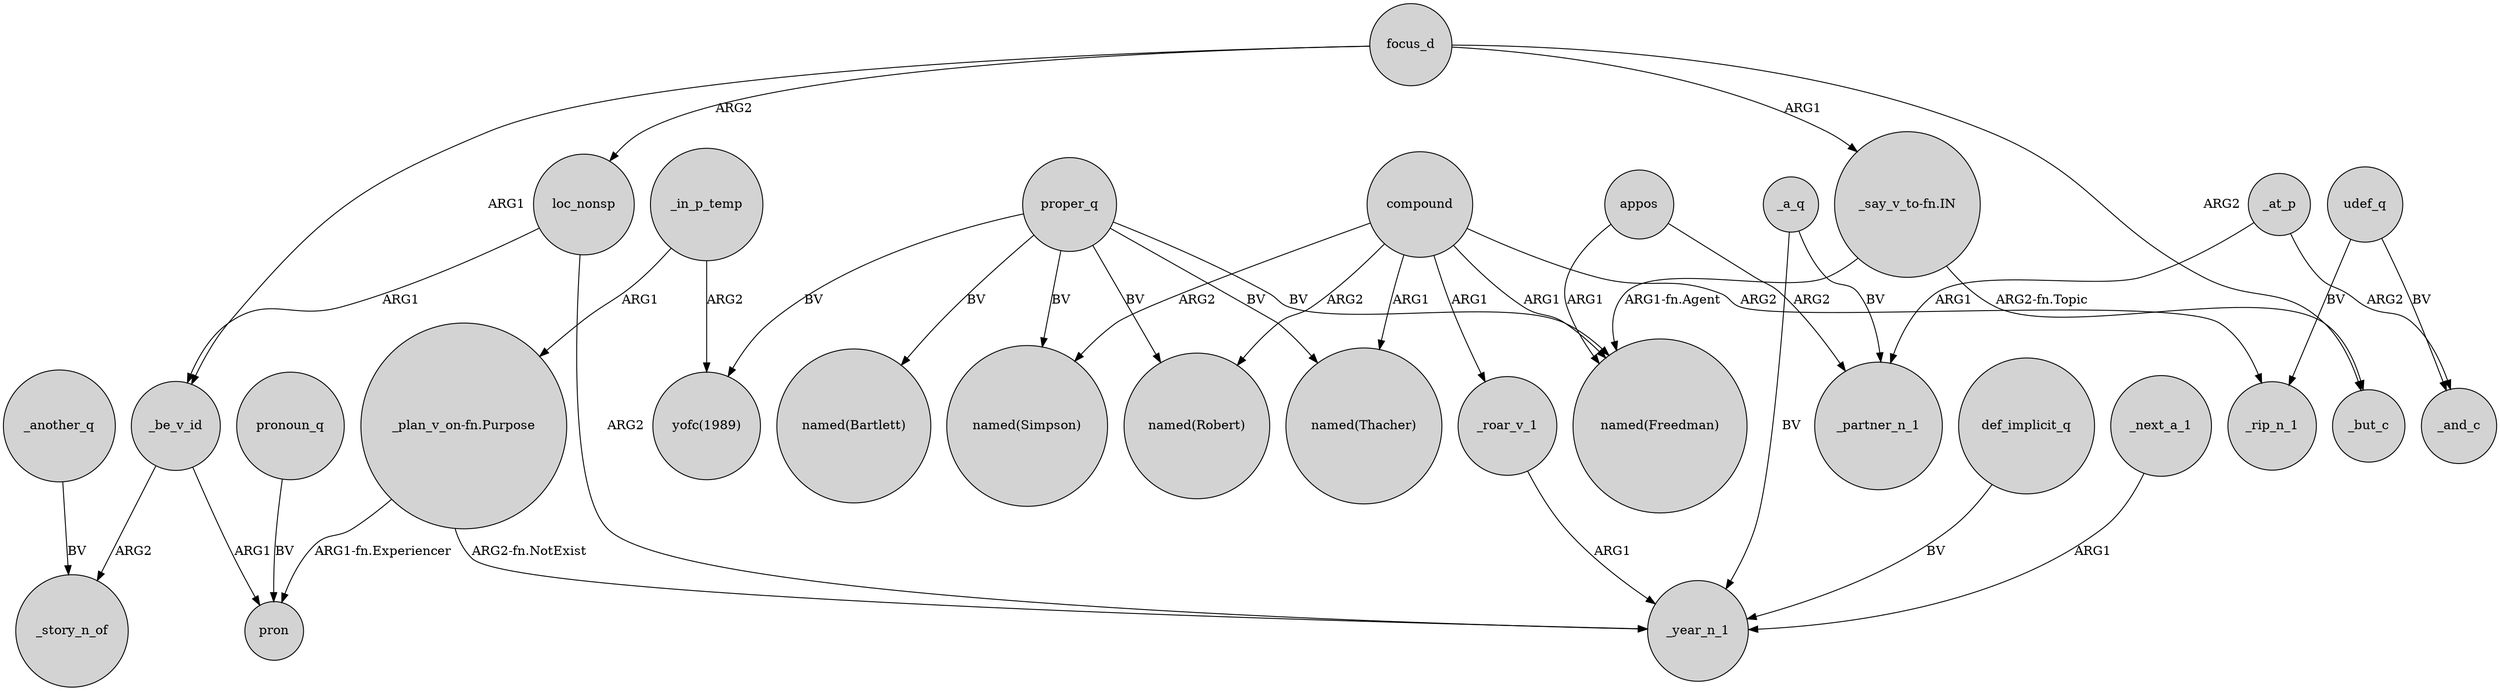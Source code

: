 digraph {
	node [shape=circle style=filled]
	_in_p_temp -> "yofc(1989)" [label=ARG2]
	focus_d -> loc_nonsp [label=ARG2]
	compound -> "named(Freedman)" [label=ARG1]
	appos -> "named(Freedman)" [label=ARG1]
	def_implicit_q -> _year_n_1 [label=BV]
	proper_q -> "named(Simpson)" [label=BV]
	proper_q -> "named(Freedman)" [label=BV]
	appos -> _partner_n_1 [label=ARG2]
	_a_q -> _partner_n_1 [label=BV]
	compound -> "named(Robert)" [label=ARG2]
	_be_v_id -> _story_n_of [label=ARG2]
	compound -> _roar_v_1 [label=ARG1]
	compound -> "named(Thacher)" [label=ARG1]
	_be_v_id -> pron [label=ARG1]
	focus_d -> _but_c [label=ARG2]
	proper_q -> "yofc(1989)" [label=BV]
	"_say_v_to-fn.IN" -> _but_c [label="ARG2-fn.Topic"]
	"_plan_v_on-fn.Purpose" -> pron [label="ARG1-fn.Experiencer"]
	pronoun_q -> pron [label=BV]
	compound -> _rip_n_1 [label=ARG2]
	focus_d -> _be_v_id [label=ARG1]
	proper_q -> "named(Thacher)" [label=BV]
	_another_q -> _story_n_of [label=BV]
	proper_q -> "named(Bartlett)" [label=BV]
	"_plan_v_on-fn.Purpose" -> _year_n_1 [label="ARG2-fn.NotExist"]
	_next_a_1 -> _year_n_1 [label=ARG1]
	proper_q -> "named(Robert)" [label=BV]
	loc_nonsp -> _year_n_1 [label=ARG2]
	_roar_v_1 -> _year_n_1 [label=ARG1]
	_in_p_temp -> "_plan_v_on-fn.Purpose" [label=ARG1]
	compound -> "named(Simpson)" [label=ARG2]
	udef_q -> _rip_n_1 [label=BV]
	loc_nonsp -> _be_v_id [label=ARG1]
	_a_q -> _year_n_1 [label=BV]
	"_say_v_to-fn.IN" -> "named(Freedman)" [label="ARG1-fn.Agent"]
	_at_p -> _partner_n_1 [label=ARG1]
	udef_q -> _and_c [label=BV]
	_at_p -> _and_c [label=ARG2]
	focus_d -> "_say_v_to-fn.IN" [label=ARG1]
}
